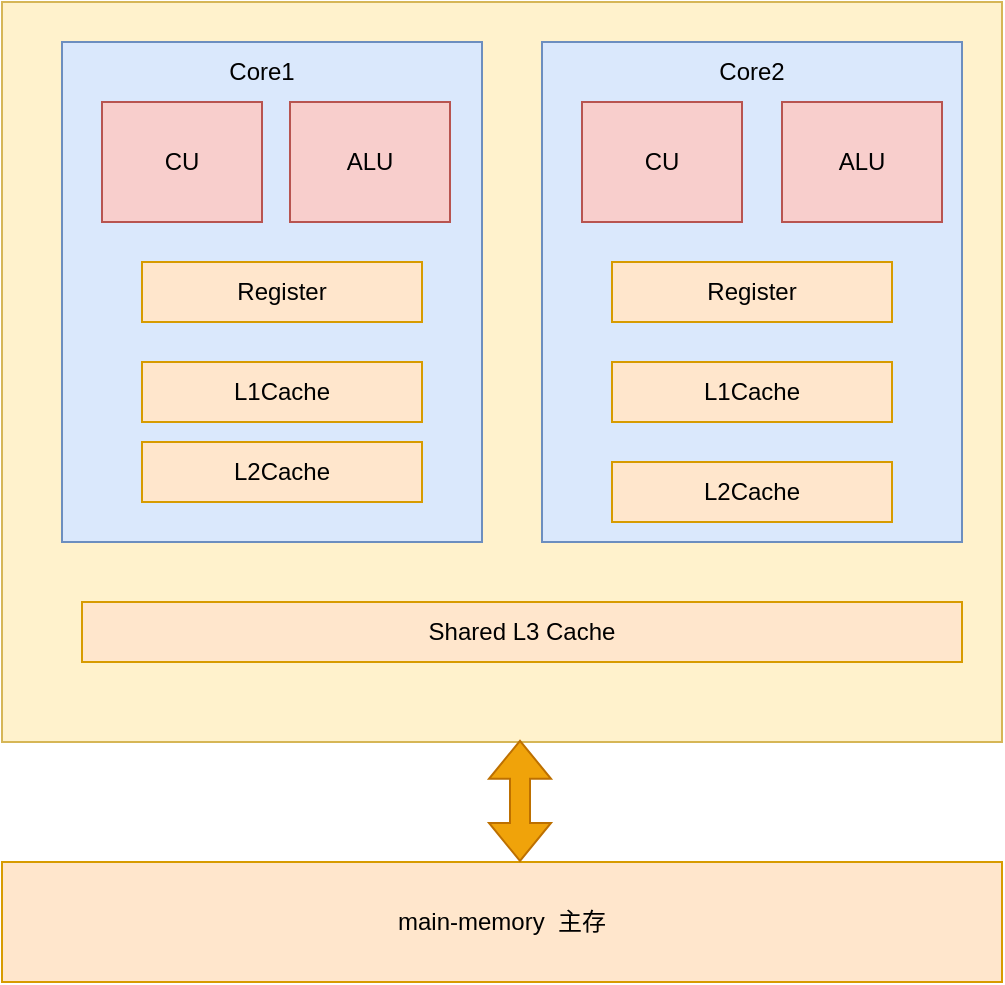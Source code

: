 <mxfile version="26.0.13">
  <diagram name="第 1 页" id="Lenm2lYszdIYtJIorlEV">
    <mxGraphModel dx="1434" dy="746" grid="1" gridSize="10" guides="1" tooltips="1" connect="1" arrows="1" fold="1" page="1" pageScale="1" pageWidth="827" pageHeight="1169" math="0" shadow="0">
      <root>
        <mxCell id="0" />
        <mxCell id="1" parent="0" />
        <mxCell id="SrCjx3DrhkShmruOlfa0-1" value="" style="rounded=0;whiteSpace=wrap;html=1;fillColor=#fff2cc;strokeColor=#d6b656;" vertex="1" parent="1">
          <mxGeometry x="190" y="100" width="500" height="370" as="geometry" />
        </mxCell>
        <mxCell id="SrCjx3DrhkShmruOlfa0-2" value="main-memory&amp;nbsp; 主存" style="rounded=0;whiteSpace=wrap;html=1;fillColor=#ffe6cc;strokeColor=#d79b00;" vertex="1" parent="1">
          <mxGeometry x="190" y="530" width="500" height="60" as="geometry" />
        </mxCell>
        <mxCell id="SrCjx3DrhkShmruOlfa0-3" value="" style="rounded=0;whiteSpace=wrap;html=1;fillColor=#dae8fc;strokeColor=#6c8ebf;" vertex="1" parent="1">
          <mxGeometry x="220" y="120" width="210" height="250" as="geometry" />
        </mxCell>
        <mxCell id="SrCjx3DrhkShmruOlfa0-4" value="" style="rounded=0;whiteSpace=wrap;html=1;fillColor=#dae8fc;strokeColor=#6c8ebf;" vertex="1" parent="1">
          <mxGeometry x="460" y="120" width="210" height="250" as="geometry" />
        </mxCell>
        <mxCell id="SrCjx3DrhkShmruOlfa0-5" value="CU" style="rounded=0;whiteSpace=wrap;html=1;fillColor=#f8cecc;strokeColor=#b85450;" vertex="1" parent="1">
          <mxGeometry x="240" y="150" width="80" height="60" as="geometry" />
        </mxCell>
        <mxCell id="SrCjx3DrhkShmruOlfa0-6" value="ALU" style="rounded=0;whiteSpace=wrap;html=1;fillColor=#f8cecc;strokeColor=#b85450;" vertex="1" parent="1">
          <mxGeometry x="334" y="150" width="80" height="60" as="geometry" />
        </mxCell>
        <mxCell id="SrCjx3DrhkShmruOlfa0-7" value="CU" style="rounded=0;whiteSpace=wrap;html=1;fillColor=#f8cecc;strokeColor=#b85450;" vertex="1" parent="1">
          <mxGeometry x="480" y="150" width="80" height="60" as="geometry" />
        </mxCell>
        <mxCell id="SrCjx3DrhkShmruOlfa0-8" value="ALU" style="rounded=0;whiteSpace=wrap;html=1;fillColor=#f8cecc;strokeColor=#b85450;" vertex="1" parent="1">
          <mxGeometry x="580" y="150" width="80" height="60" as="geometry" />
        </mxCell>
        <mxCell id="SrCjx3DrhkShmruOlfa0-9" value="Register" style="rounded=0;whiteSpace=wrap;html=1;fillColor=#ffe6cc;strokeColor=#d79b00;" vertex="1" parent="1">
          <mxGeometry x="260" y="230" width="140" height="30" as="geometry" />
        </mxCell>
        <mxCell id="SrCjx3DrhkShmruOlfa0-12" value="L1Cache" style="rounded=0;whiteSpace=wrap;html=1;fillColor=#ffe6cc;strokeColor=#d79b00;" vertex="1" parent="1">
          <mxGeometry x="260" y="280" width="140" height="30" as="geometry" />
        </mxCell>
        <mxCell id="SrCjx3DrhkShmruOlfa0-13" value="L2Cache" style="rounded=0;whiteSpace=wrap;html=1;fillColor=#ffe6cc;strokeColor=#d79b00;" vertex="1" parent="1">
          <mxGeometry x="260" y="320" width="140" height="30" as="geometry" />
        </mxCell>
        <mxCell id="SrCjx3DrhkShmruOlfa0-14" value="Register" style="rounded=0;whiteSpace=wrap;html=1;fillColor=#ffe6cc;strokeColor=#d79b00;" vertex="1" parent="1">
          <mxGeometry x="495" y="230" width="140" height="30" as="geometry" />
        </mxCell>
        <mxCell id="SrCjx3DrhkShmruOlfa0-15" value="L1Cache" style="rounded=0;whiteSpace=wrap;html=1;fillColor=#ffe6cc;strokeColor=#d79b00;" vertex="1" parent="1">
          <mxGeometry x="495" y="280" width="140" height="30" as="geometry" />
        </mxCell>
        <mxCell id="SrCjx3DrhkShmruOlfa0-16" value="L2Cache" style="rounded=0;whiteSpace=wrap;html=1;fillColor=#ffe6cc;strokeColor=#d79b00;" vertex="1" parent="1">
          <mxGeometry x="495" y="330" width="140" height="30" as="geometry" />
        </mxCell>
        <mxCell id="SrCjx3DrhkShmruOlfa0-17" value="Shared L3 Cache" style="rounded=0;whiteSpace=wrap;html=1;fillColor=#ffe6cc;strokeColor=#d79b00;" vertex="1" parent="1">
          <mxGeometry x="230" y="400" width="440" height="30" as="geometry" />
        </mxCell>
        <mxCell id="SrCjx3DrhkShmruOlfa0-18" value="" style="shape=flexArrow;endArrow=classic;startArrow=classic;html=1;rounded=0;entryX=0.518;entryY=0.997;entryDx=0;entryDy=0;entryPerimeter=0;exitX=0.518;exitY=0;exitDx=0;exitDy=0;exitPerimeter=0;fillColor=#f0a30a;strokeColor=#BD7000;" edge="1" parent="1" source="SrCjx3DrhkShmruOlfa0-2" target="SrCjx3DrhkShmruOlfa0-1">
          <mxGeometry width="100" height="100" relative="1" as="geometry">
            <mxPoint x="350" y="580" as="sourcePoint" />
            <mxPoint x="450" y="480" as="targetPoint" />
          </mxGeometry>
        </mxCell>
        <mxCell id="SrCjx3DrhkShmruOlfa0-19" value="Core1" style="text;html=1;align=center;verticalAlign=middle;whiteSpace=wrap;rounded=0;" vertex="1" parent="1">
          <mxGeometry x="290" y="120" width="60" height="30" as="geometry" />
        </mxCell>
        <mxCell id="SrCjx3DrhkShmruOlfa0-20" value="Core2" style="text;html=1;align=center;verticalAlign=middle;whiteSpace=wrap;rounded=0;" vertex="1" parent="1">
          <mxGeometry x="535" y="120" width="60" height="30" as="geometry" />
        </mxCell>
      </root>
    </mxGraphModel>
  </diagram>
</mxfile>
